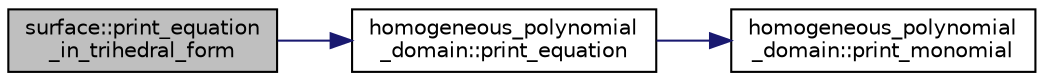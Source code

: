 digraph "surface::print_equation_in_trihedral_form"
{
  edge [fontname="Helvetica",fontsize="10",labelfontname="Helvetica",labelfontsize="10"];
  node [fontname="Helvetica",fontsize="10",shape=record];
  rankdir="LR";
  Node4761 [label="surface::print_equation\l_in_trihedral_form",height=0.2,width=0.4,color="black", fillcolor="grey75", style="filled", fontcolor="black"];
  Node4761 -> Node4762 [color="midnightblue",fontsize="10",style="solid",fontname="Helvetica"];
  Node4762 [label="homogeneous_polynomial\l_domain::print_equation",height=0.2,width=0.4,color="black", fillcolor="white", style="filled",URL="$d2/da7/classhomogeneous__polynomial__domain.html#a39fe7da58a442801d7c8be1121a57bfe"];
  Node4762 -> Node4763 [color="midnightblue",fontsize="10",style="solid",fontname="Helvetica"];
  Node4763 [label="homogeneous_polynomial\l_domain::print_monomial",height=0.2,width=0.4,color="black", fillcolor="white", style="filled",URL="$d2/da7/classhomogeneous__polynomial__domain.html#aba45b13898b259a147e45bf92a622fd8"];
}
